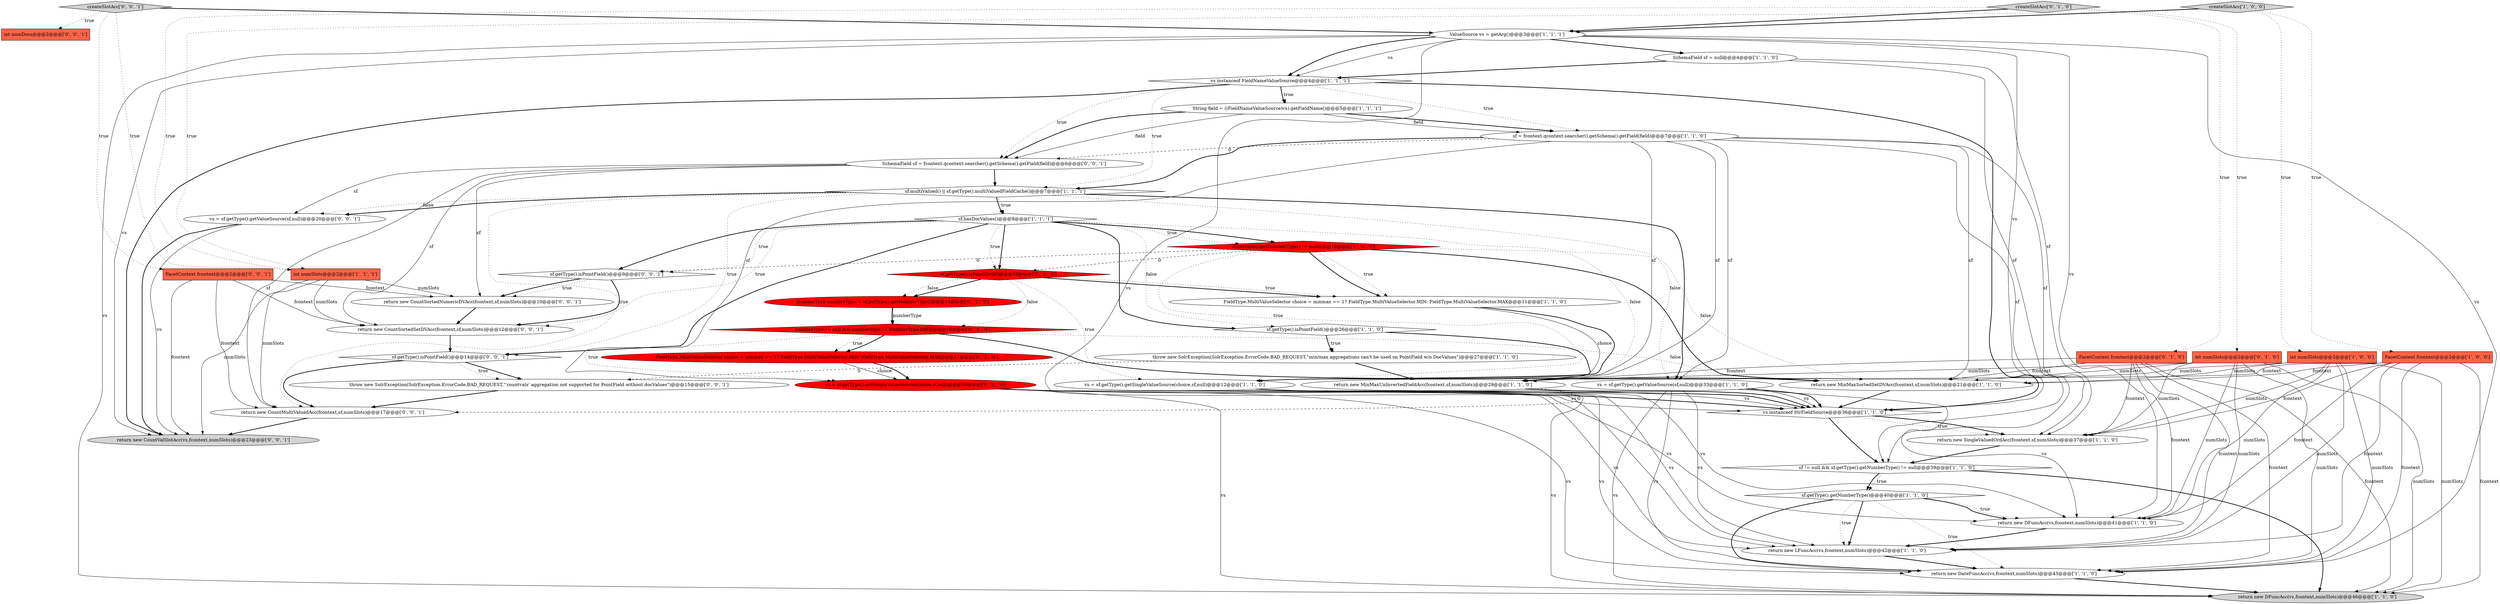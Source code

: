 digraph {
32 [style = filled, label = "vs = sf.getType().getSingleValueSource(choice,sf,null)@@@18@@@['0', '1', '0']", fillcolor = red, shape = ellipse image = "AAA1AAABBB2BBB"];
39 [style = filled, label = "sf.getType().isPointField()@@@9@@@['0', '0', '1']", fillcolor = white, shape = diamond image = "AAA0AAABBB3BBB"];
46 [style = filled, label = "return new CountMultiValuedAcc(fcontext,sf,numSlots)@@@17@@@['0', '0', '1']", fillcolor = white, shape = ellipse image = "AAA0AAABBB3BBB"];
23 [style = filled, label = "return new DFuncAcc(vs,fcontext,numSlots)@@@46@@@['1', '1', '0']", fillcolor = lightgray, shape = ellipse image = "AAA0AAABBB1BBB"];
21 [style = filled, label = "FacetContext fcontext@@@2@@@['1', '0', '0']", fillcolor = tomato, shape = box image = "AAA0AAABBB1BBB"];
3 [style = filled, label = "sf.getType().getNumberType() != null@@@10@@@['1', '0', '0']", fillcolor = red, shape = diamond image = "AAA1AAABBB1BBB"];
37 [style = filled, label = "int numDocs@@@2@@@['0', '0', '1']", fillcolor = tomato, shape = box image = "AAA0AAABBB3BBB"];
20 [style = filled, label = "int numSlots@@@2@@@['1', '0', '0']", fillcolor = tomato, shape = box image = "AAA0AAABBB1BBB"];
22 [style = filled, label = "int numSlots@@@2@@@['1', '1', '1']", fillcolor = tomato, shape = box image = "AAA0AAABBB1BBB"];
14 [style = filled, label = "createSlotAcc['1', '0', '0']", fillcolor = lightgray, shape = diamond image = "AAA0AAABBB1BBB"];
35 [style = filled, label = "vs = sf.getType().getValueSource(sf,null)@@@20@@@['0', '0', '1']", fillcolor = white, shape = ellipse image = "AAA0AAABBB3BBB"];
42 [style = filled, label = "sf.getType().isPointField()@@@14@@@['0', '0', '1']", fillcolor = white, shape = diamond image = "AAA0AAABBB3BBB"];
25 [style = filled, label = "sf.hasDocValues()@@@8@@@['1', '1', '1']", fillcolor = white, shape = diamond image = "AAA0AAABBB1BBB"];
5 [style = filled, label = "vs instanceof FieldNameValueSource@@@4@@@['1', '1', '1']", fillcolor = white, shape = diamond image = "AAA0AAABBB1BBB"];
29 [style = filled, label = "FieldType.MultiValueSelector choice = minmax == 1? FieldType.MultiValueSelector.MIN: FieldType.MultiValueSelector.MAX@@@17@@@['0', '1', '0']", fillcolor = red, shape = ellipse image = "AAA1AAABBB2BBB"];
41 [style = filled, label = "return new CountSortedSetDVAcc(fcontext,sf,numSlots)@@@12@@@['0', '0', '1']", fillcolor = white, shape = ellipse image = "AAA0AAABBB3BBB"];
1 [style = filled, label = "return new MinMaxSortedSetDVAcc(fcontext,sf,numSlots)@@@21@@@['1', '1', '0']", fillcolor = white, shape = ellipse image = "AAA0AAABBB1BBB"];
38 [style = filled, label = "FacetContext fcontext@@@2@@@['0', '0', '1']", fillcolor = tomato, shape = box image = "AAA0AAABBB3BBB"];
45 [style = filled, label = "createSlotAcc['0', '0', '1']", fillcolor = lightgray, shape = diamond image = "AAA0AAABBB3BBB"];
33 [style = filled, label = "createSlotAcc['0', '1', '0']", fillcolor = lightgray, shape = diamond image = "AAA0AAABBB2BBB"];
17 [style = filled, label = "vs = sf.getType().getValueSource(sf,null)@@@33@@@['1', '1', '0']", fillcolor = white, shape = ellipse image = "AAA0AAABBB1BBB"];
28 [style = filled, label = "int numSlots@@@2@@@['0', '1', '0']", fillcolor = tomato, shape = box image = "AAA0AAABBB2BBB"];
36 [style = filled, label = "return new CountValSlotAcc(vs,fcontext,numSlots)@@@23@@@['0', '0', '1']", fillcolor = lightgray, shape = ellipse image = "AAA0AAABBB3BBB"];
18 [style = filled, label = "return new DateFuncAcc(vs,fcontext,numSlots)@@@43@@@['1', '1', '0']", fillcolor = white, shape = ellipse image = "AAA0AAABBB1BBB"];
16 [style = filled, label = "sf != null && sf.getType().getNumberType() != null@@@39@@@['1', '1', '0']", fillcolor = white, shape = diamond image = "AAA0AAABBB1BBB"];
6 [style = filled, label = "return new LFuncAcc(vs,fcontext,numSlots)@@@42@@@['1', '1', '0']", fillcolor = white, shape = ellipse image = "AAA0AAABBB1BBB"];
27 [style = filled, label = "numberType != null && numberType != NumberType.DATE@@@16@@@['0', '1', '0']", fillcolor = red, shape = diamond image = "AAA1AAABBB2BBB"];
7 [style = filled, label = "SchemaField sf = null@@@4@@@['1', '1', '0']", fillcolor = white, shape = ellipse image = "AAA0AAABBB1BBB"];
34 [style = filled, label = "NumberType numberType = sf.getType().getNumberType()@@@15@@@['0', '1', '0']", fillcolor = red, shape = ellipse image = "AAA1AAABBB2BBB"];
43 [style = filled, label = "return new CountSortedNumericDVAcc(fcontext,sf,numSlots)@@@10@@@['0', '0', '1']", fillcolor = white, shape = ellipse image = "AAA0AAABBB3BBB"];
26 [style = filled, label = "ValueSource vs = getArg()@@@3@@@['1', '1', '1']", fillcolor = white, shape = ellipse image = "AAA0AAABBB1BBB"];
19 [style = filled, label = "throw new SolrException(SolrException.ErrorCode.BAD_REQUEST,\"min/max aggregations can't be used on PointField w/o DocValues\")@@@27@@@['1', '1', '0']", fillcolor = white, shape = ellipse image = "AAA0AAABBB1BBB"];
2 [style = filled, label = "String field = ((FieldNameValueSource)vs).getFieldName()@@@5@@@['1', '1', '1']", fillcolor = white, shape = ellipse image = "AAA0AAABBB1BBB"];
24 [style = filled, label = "return new SingleValuedOrdAcc(fcontext,sf,numSlots)@@@37@@@['1', '1', '0']", fillcolor = white, shape = ellipse image = "AAA0AAABBB1BBB"];
9 [style = filled, label = "FieldType.MultiValueSelector choice = minmax == 1? FieldType.MultiValueSelector.MIN: FieldType.MultiValueSelector.MAX@@@11@@@['1', '1', '0']", fillcolor = white, shape = ellipse image = "AAA0AAABBB1BBB"];
4 [style = filled, label = "sf.multiValued() || sf.getType().multiValuedFieldCache()@@@7@@@['1', '1', '1']", fillcolor = white, shape = diamond image = "AAA0AAABBB1BBB"];
15 [style = filled, label = "sf.getType().isPointField()@@@26@@@['1', '1', '0']", fillcolor = white, shape = diamond image = "AAA0AAABBB1BBB"];
30 [style = filled, label = "FacetContext fcontext@@@2@@@['0', '1', '0']", fillcolor = tomato, shape = box image = "AAA0AAABBB2BBB"];
10 [style = filled, label = "sf.getType().getNumberType()@@@40@@@['1', '1', '0']", fillcolor = white, shape = diamond image = "AAA0AAABBB1BBB"];
31 [style = filled, label = "sf.getType().isPointField()@@@10@@@['0', '1', '0']", fillcolor = red, shape = diamond image = "AAA1AAABBB2BBB"];
40 [style = filled, label = "throw new SolrException(SolrException.ErrorCode.BAD_REQUEST,\"'countvals' aggregation not supported for PointField without docValues\")@@@15@@@['0', '0', '1']", fillcolor = white, shape = ellipse image = "AAA0AAABBB3BBB"];
12 [style = filled, label = "sf = fcontext.qcontext.searcher().getSchema().getField(field)@@@7@@@['1', '1', '0']", fillcolor = white, shape = ellipse image = "AAA0AAABBB1BBB"];
8 [style = filled, label = "vs = sf.getType().getSingleValueSource(choice,sf,null)@@@12@@@['1', '1', '0']", fillcolor = white, shape = ellipse image = "AAA0AAABBB1BBB"];
0 [style = filled, label = "return new MinMaxUnInvertedFieldAcc(fcontext,sf,numSlots)@@@29@@@['1', '1', '0']", fillcolor = white, shape = ellipse image = "AAA0AAABBB1BBB"];
13 [style = filled, label = "vs instanceof StrFieldSource@@@36@@@['1', '1', '0']", fillcolor = white, shape = diamond image = "AAA0AAABBB1BBB"];
11 [style = filled, label = "return new DFuncAcc(vs,fcontext,numSlots)@@@41@@@['1', '1', '0']", fillcolor = white, shape = ellipse image = "AAA0AAABBB1BBB"];
44 [style = filled, label = "SchemaField sf = fcontext.qcontext.searcher().getSchema().getField(field)@@@6@@@['0', '0', '1']", fillcolor = white, shape = ellipse image = "AAA0AAABBB3BBB"];
38->46 [style = solid, label="fcontext"];
8->6 [style = solid, label="vs"];
13->24 [style = dotted, label="true"];
27->32 [style = dotted, label="true"];
17->18 [style = solid, label="vs"];
26->5 [style = solid, label="vs"];
8->11 [style = solid, label="vs"];
0->13 [style = bold, label=""];
4->25 [style = bold, label=""];
30->24 [style = solid, label="fcontext"];
31->9 [style = bold, label=""];
33->28 [style = dotted, label="true"];
4->35 [style = dotted, label="false"];
21->6 [style = solid, label="fcontext"];
2->12 [style = solid, label="field"];
21->0 [style = solid, label="fcontext"];
14->22 [style = dotted, label="true"];
5->12 [style = dotted, label="true"];
45->38 [style = dotted, label="true"];
38->36 [style = solid, label="fcontext"];
9->8 [style = solid, label="choice"];
1->13 [style = bold, label=""];
16->10 [style = dotted, label="true"];
44->35 [style = solid, label="sf"];
25->31 [style = bold, label=""];
45->22 [style = dotted, label="true"];
12->0 [style = solid, label="sf"];
14->21 [style = dotted, label="true"];
12->16 [style = solid, label="sf"];
15->0 [style = bold, label=""];
2->44 [style = bold, label=""];
20->18 [style = solid, label="numSlots"];
26->6 [style = solid, label="vs"];
4->42 [style = dotted, label="true"];
21->1 [style = solid, label="fcontext"];
25->15 [style = bold, label=""];
12->44 [style = dashed, label="0"];
22->43 [style = solid, label="numSlots"];
20->0 [style = solid, label="numSlots"];
31->9 [style = dotted, label="true"];
7->16 [style = solid, label="sf"];
44->43 [style = solid, label="sf"];
5->36 [style = bold, label=""];
21->23 [style = solid, label="fcontext"];
12->17 [style = solid, label="sf"];
41->42 [style = bold, label=""];
5->44 [style = dotted, label="true"];
44->41 [style = solid, label="sf"];
12->24 [style = solid, label="sf"];
25->15 [style = dotted, label="false"];
10->11 [style = bold, label=""];
10->18 [style = dotted, label="true"];
26->23 [style = solid, label="vs"];
44->46 [style = solid, label="sf"];
38->43 [style = solid, label="fcontext"];
10->6 [style = dotted, label="true"];
7->24 [style = solid, label="sf"];
26->7 [style = bold, label=""];
8->18 [style = solid, label="vs"];
42->46 [style = bold, label=""];
17->13 [style = solid, label="vs"];
30->18 [style = solid, label="fcontext"];
3->31 [style = dashed, label="0"];
20->24 [style = solid, label="numSlots"];
3->39 [style = dashed, label="0"];
25->3 [style = bold, label=""];
26->13 [style = solid, label="vs"];
46->36 [style = bold, label=""];
39->43 [style = dotted, label="true"];
28->18 [style = solid, label="numSlots"];
9->8 [style = bold, label=""];
34->27 [style = solid, label="numberType"];
13->16 [style = bold, label=""];
42->40 [style = bold, label=""];
5->4 [style = dotted, label="true"];
8->13 [style = solid, label="vs"];
27->1 [style = dotted, label="false"];
20->1 [style = solid, label="numSlots"];
32->11 [style = solid, label="vs"];
29->32 [style = solid, label="choice"];
7->5 [style = bold, label=""];
28->11 [style = solid, label="numSlots"];
44->4 [style = bold, label=""];
27->29 [style = dotted, label="true"];
12->8 [style = solid, label="sf"];
29->32 [style = bold, label=""];
17->23 [style = solid, label="vs"];
39->41 [style = bold, label=""];
27->29 [style = bold, label=""];
8->23 [style = solid, label="vs"];
30->0 [style = solid, label="fcontext"];
10->18 [style = bold, label=""];
22->46 [style = solid, label="numSlots"];
13->24 [style = bold, label=""];
4->17 [style = bold, label=""];
18->23 [style = bold, label=""];
3->1 [style = bold, label=""];
25->39 [style = bold, label=""];
30->11 [style = solid, label="fcontext"];
30->1 [style = solid, label="fcontext"];
32->13 [style = solid, label="vs"];
25->31 [style = dotted, label="true"];
6->18 [style = bold, label=""];
21->11 [style = solid, label="fcontext"];
16->23 [style = bold, label=""];
3->9 [style = dotted, label="true"];
25->39 [style = dotted, label="true"];
15->19 [style = bold, label=""];
42->40 [style = dotted, label="true"];
10->6 [style = bold, label=""];
4->17 [style = dotted, label="false"];
26->18 [style = solid, label="vs"];
31->8 [style = dotted, label="true"];
19->0 [style = bold, label=""];
31->34 [style = bold, label=""];
33->26 [style = bold, label=""];
12->1 [style = solid, label="sf"];
3->9 [style = bold, label=""];
28->24 [style = solid, label="numSlots"];
10->11 [style = dotted, label="true"];
4->46 [style = dotted, label="true"];
5->13 [style = bold, label=""];
28->6 [style = solid, label="numSlots"];
25->0 [style = dotted, label="false"];
25->42 [style = bold, label=""];
43->41 [style = bold, label=""];
28->23 [style = solid, label="numSlots"];
17->13 [style = bold, label=""];
20->23 [style = solid, label="numSlots"];
30->6 [style = solid, label="fcontext"];
0->46 [style = dashed, label="0"];
3->1 [style = dotted, label="false"];
19->40 [style = dashed, label="0"];
8->13 [style = bold, label=""];
32->23 [style = solid, label="vs"];
5->2 [style = dotted, label="true"];
21->24 [style = solid, label="fcontext"];
21->18 [style = solid, label="fcontext"];
4->35 [style = bold, label=""];
27->1 [style = bold, label=""];
20->11 [style = solid, label="numSlots"];
22->41 [style = solid, label="numSlots"];
16->10 [style = bold, label=""];
26->5 [style = bold, label=""];
31->34 [style = dotted, label="false"];
28->1 [style = solid, label="numSlots"];
45->37 [style = dotted, label="true"];
30->23 [style = solid, label="fcontext"];
11->6 [style = bold, label=""];
39->43 [style = bold, label=""];
20->6 [style = solid, label="numSlots"];
4->25 [style = dotted, label="true"];
35->36 [style = solid, label="vs"];
25->41 [style = dotted, label="true"];
17->11 [style = solid, label="vs"];
33->30 [style = dotted, label="true"];
2->12 [style = bold, label=""];
40->46 [style = bold, label=""];
14->26 [style = bold, label=""];
14->20 [style = dotted, label="true"];
24->16 [style = bold, label=""];
5->2 [style = bold, label=""];
38->41 [style = solid, label="fcontext"];
12->4 [style = bold, label=""];
32->18 [style = solid, label="vs"];
15->19 [style = dotted, label="true"];
28->0 [style = solid, label="numSlots"];
17->6 [style = solid, label="vs"];
25->3 [style = dotted, label="true"];
45->26 [style = bold, label=""];
32->6 [style = solid, label="vs"];
35->36 [style = bold, label=""];
22->36 [style = solid, label="numSlots"];
32->13 [style = bold, label=""];
33->22 [style = dotted, label="true"];
3->8 [style = dotted, label="true"];
12->32 [style = solid, label="sf"];
26->11 [style = solid, label="vs"];
2->44 [style = solid, label="field"];
34->27 [style = bold, label=""];
26->36 [style = solid, label="vs"];
31->27 [style = dotted, label="false"];
}
